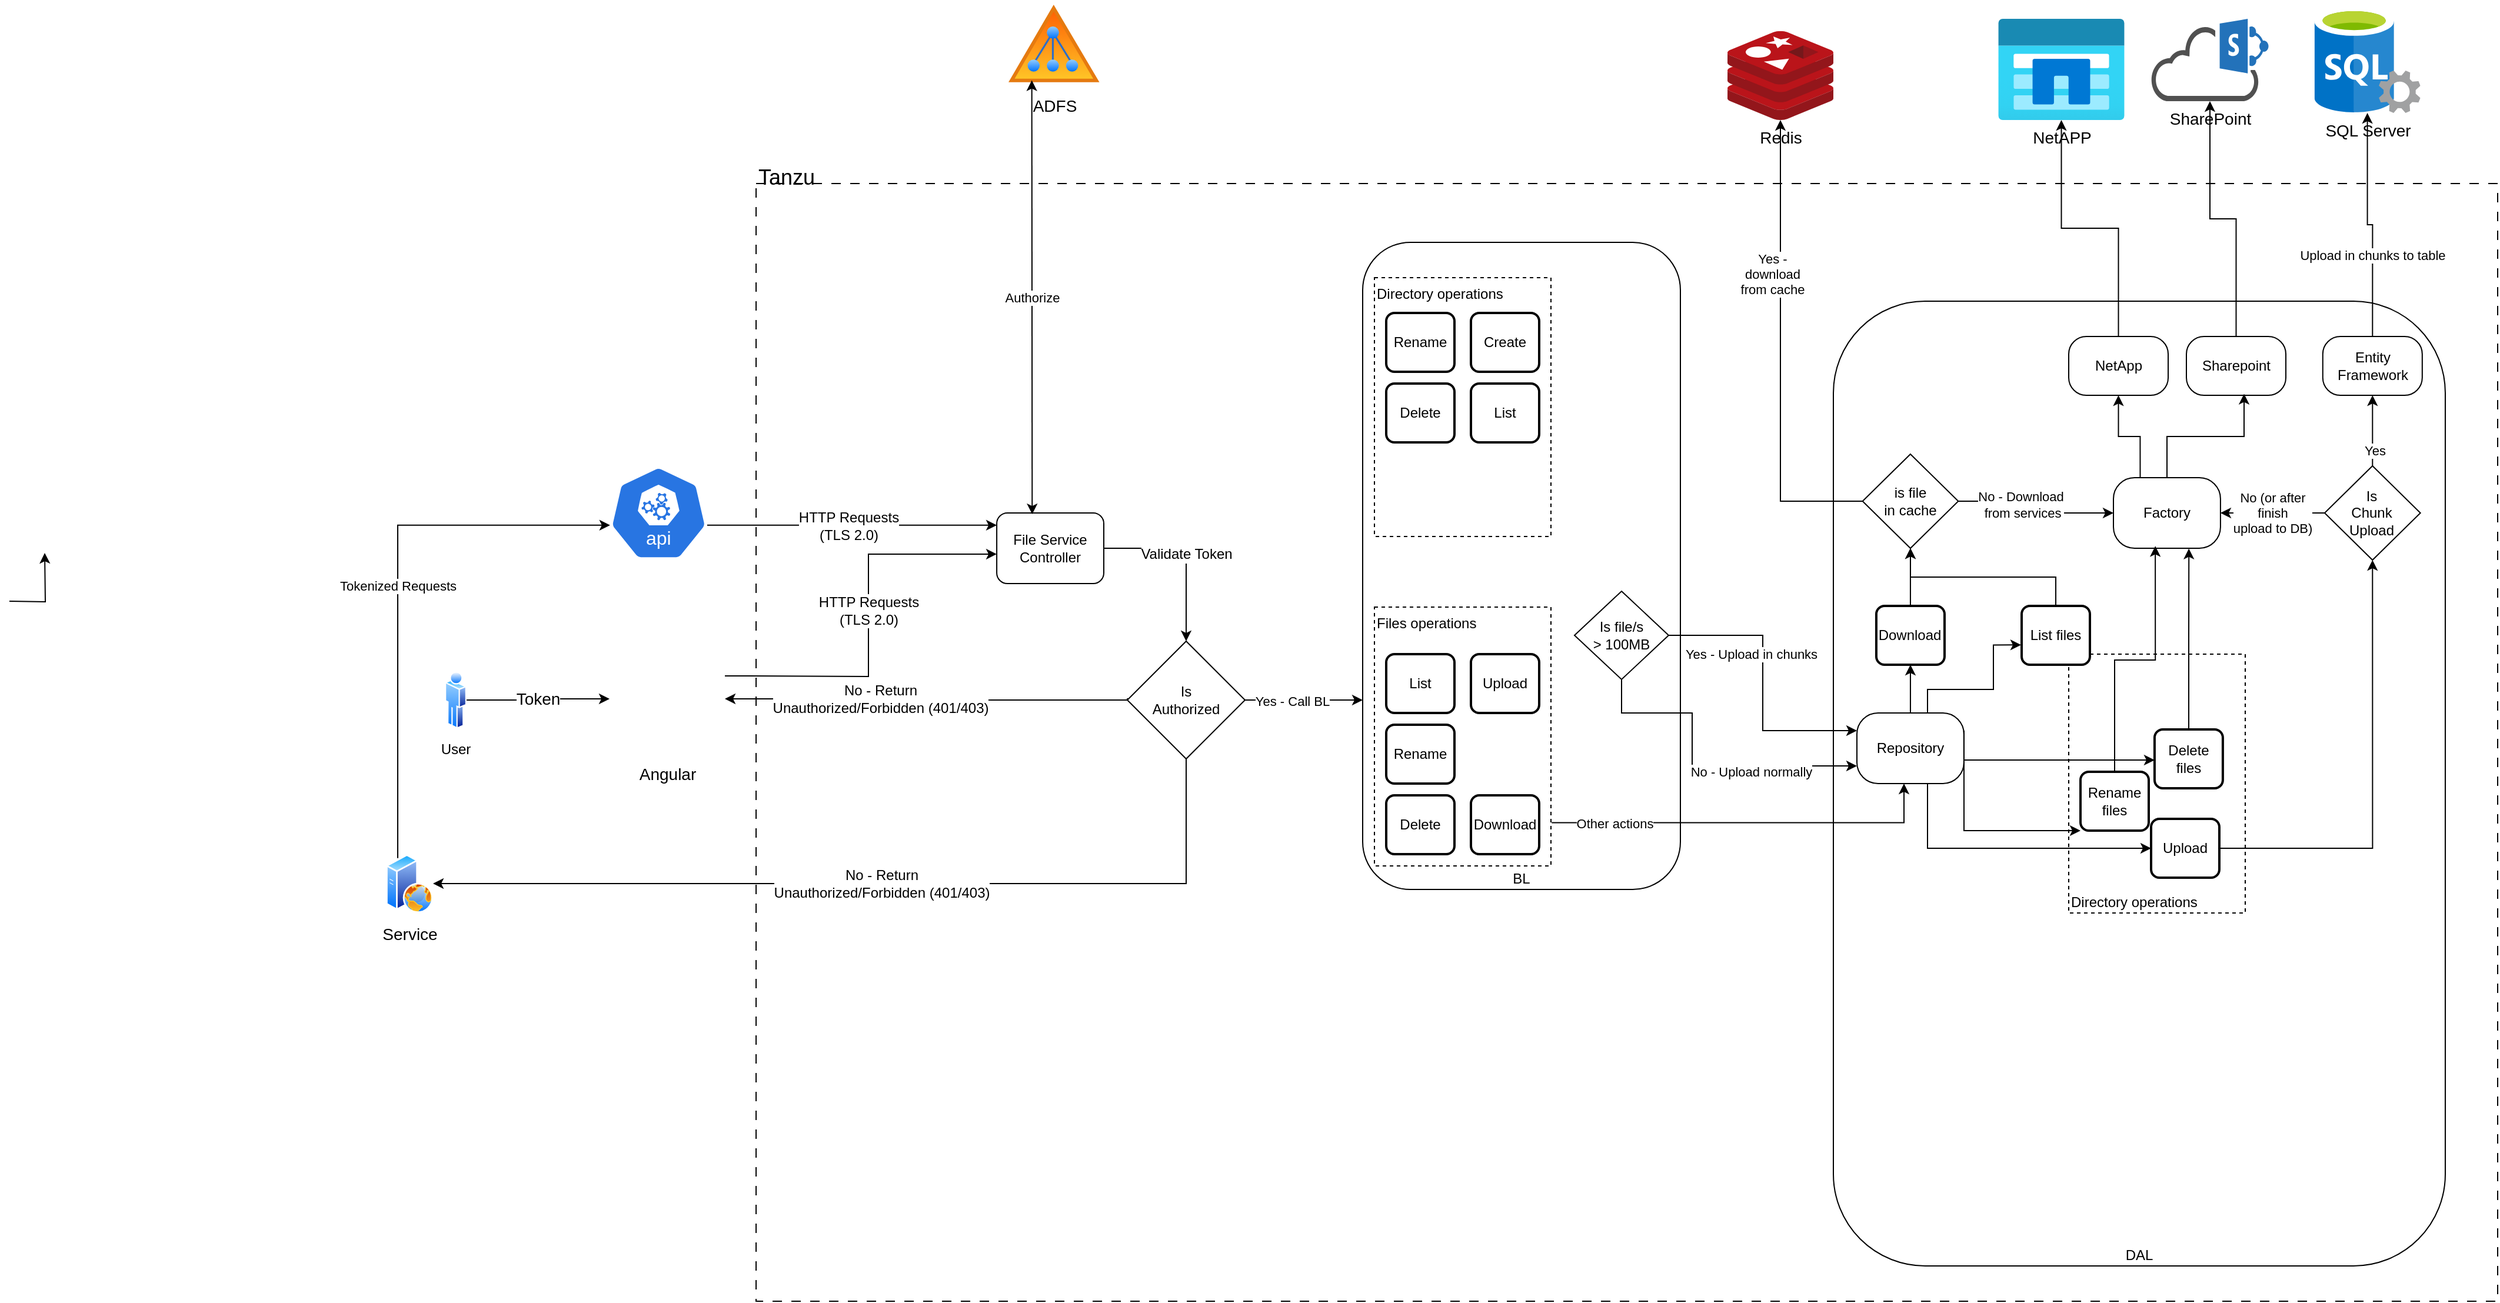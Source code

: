 <mxfile version="26.0.16">
  <diagram name="Page-1" id="DkCKMyg1tVyzqoW7HSBp">
    <mxGraphModel dx="5641" dy="2379" grid="1" gridSize="10" guides="1" tooltips="1" connect="1" arrows="1" fold="1" page="1" pageScale="1" pageWidth="850" pageHeight="1100" math="0" shadow="0">
      <root>
        <mxCell id="0" />
        <mxCell id="1" parent="0" />
        <mxCell id="cBA7sRYi_IcgjNRqiYrO-47" value="BL" style="rounded=1;whiteSpace=wrap;html=1;verticalAlign=bottom;" vertex="1" parent="1">
          <mxGeometry x="700" y="220" width="270" height="550" as="geometry" />
        </mxCell>
        <mxCell id="cBA7sRYi_IcgjNRqiYrO-193" value="Files operations" style="rounded=0;whiteSpace=wrap;html=1;dashed=1;align=left;verticalAlign=top;" vertex="1" parent="1">
          <mxGeometry x="710" y="530" width="150" height="220" as="geometry" />
        </mxCell>
        <mxCell id="cBA7sRYi_IcgjNRqiYrO-102" value="" style="rounded=0;whiteSpace=wrap;html=1;dashed=1;dashPattern=8 8;fillColor=none;" vertex="1" parent="1">
          <mxGeometry x="184.52" y="170" width="1480" height="950" as="geometry" />
        </mxCell>
        <mxCell id="cBA7sRYi_IcgjNRqiYrO-1" value="&lt;font style=&quot;font-size: 14px;&quot;&gt;Redis&lt;/font&gt;" style="image;sketch=0;aspect=fixed;html=1;points=[];align=center;fontSize=12;image=img/lib/mscae/Cache_Redis_Product.svg;" vertex="1" parent="1">
          <mxGeometry x="1010" y="40.4" width="90" height="75.6" as="geometry" />
        </mxCell>
        <mxCell id="cBA7sRYi_IcgjNRqiYrO-2" value="&lt;font style=&quot;font-size: 14px;&quot;&gt;SQL Server&lt;/font&gt;" style="image;sketch=0;aspect=fixed;html=1;points=[];align=center;fontSize=12;image=img/lib/mscae/SQL_Servers.svg;" vertex="1" parent="1">
          <mxGeometry x="1508.84" y="20" width="90" height="90" as="geometry" />
        </mxCell>
        <mxCell id="cBA7sRYi_IcgjNRqiYrO-3" value="&lt;font style=&quot;font-size: 14px;&quot;&gt;SharePoint&lt;/font&gt;" style="sketch=0;pointerEvents=1;shadow=0;dashed=0;html=1;strokeColor=none;fillColor=#505050;labelPosition=center;verticalLabelPosition=bottom;outlineConnect=0;verticalAlign=top;align=center;shape=mxgraph.office.clouds.cloud_sharepoint;" vertex="1" parent="1">
          <mxGeometry x="1370" y="30" width="100" height="70" as="geometry" />
        </mxCell>
        <mxCell id="cBA7sRYi_IcgjNRqiYrO-4" value="&lt;font style=&quot;font-size: 14px;&quot;&gt;NetAPP&lt;/font&gt;" style="image;aspect=fixed;html=1;points=[];align=center;fontSize=12;image=img/lib/azure2/storage/Azure_NetApp_Files.svg;" vertex="1" parent="1">
          <mxGeometry x="1240" y="30" width="107.5" height="86" as="geometry" />
        </mxCell>
        <mxCell id="cBA7sRYi_IcgjNRqiYrO-5" value="&lt;font style=&quot;font-size: 14px;&quot;&gt;ADFS&lt;/font&gt;" style="image;aspect=fixed;perimeter=ellipsePerimeter;html=1;align=center;shadow=0;dashed=0;spacingTop=3;image=img/lib/active_directory/active_directory.svg;" vertex="1" parent="1">
          <mxGeometry x="395.29" y="14" width="84.71" height="72" as="geometry" />
        </mxCell>
        <mxCell id="cBA7sRYi_IcgjNRqiYrO-35" value="&lt;font style=&quot;font-size: 12px;&quot;&gt;HTTP Requests &lt;br&gt;(TLS 2.0)&lt;/font&gt;" style="edgeStyle=orthogonalEdgeStyle;rounded=0;orthogonalLoop=1;jettySize=auto;html=1;entryX=0;entryY=0.5;entryDx=0;entryDy=0;exitX=1;exitY=0.25;exitDx=0;exitDy=0;" edge="1" parent="1">
          <mxGeometry x="0.06" relative="1" as="geometry">
            <mxPoint x="158.0" y="588.47" as="sourcePoint" />
            <mxPoint x="389.04" y="484.97" as="targetPoint" />
            <Array as="points">
              <mxPoint x="178" y="588.97" />
              <mxPoint x="280" y="588.97" />
              <mxPoint x="280" y="484.97" />
            </Array>
            <mxPoint as="offset" />
          </mxGeometry>
        </mxCell>
        <mxCell id="cBA7sRYi_IcgjNRqiYrO-6" value="&lt;font style=&quot;font-size: 14px;&quot;&gt;Angular&lt;/font&gt;" style="shape=image;html=1;verticalAlign=top;verticalLabelPosition=bottom;labelBackgroundColor=#ffffff;imageAspect=0;aspect=fixed;image=https://cdn0.iconfinder.com/data/icons/long-shadow-web-icons/512/angular-symbol-128.png" vertex="1" parent="1">
          <mxGeometry x="60" y="559" width="98" height="98" as="geometry" />
        </mxCell>
        <mxCell id="cBA7sRYi_IcgjNRqiYrO-17" value="&lt;font style=&quot;font-size: 14px;&quot;&gt;Token&lt;/font&gt;" style="edgeStyle=orthogonalEdgeStyle;rounded=0;orthogonalLoop=1;jettySize=auto;html=1;" edge="1" parent="1" source="cBA7sRYi_IcgjNRqiYrO-13" target="cBA7sRYi_IcgjNRqiYrO-6">
          <mxGeometry relative="1" as="geometry" />
        </mxCell>
        <mxCell id="cBA7sRYi_IcgjNRqiYrO-13" value="User" style="image;aspect=fixed;perimeter=ellipsePerimeter;html=1;align=center;shadow=0;dashed=0;spacingTop=3;image=img/lib/active_directory/user.svg;" vertex="1" parent="1">
          <mxGeometry x="-80" y="584" width="18.5" height="50" as="geometry" />
        </mxCell>
        <mxCell id="cBA7sRYi_IcgjNRqiYrO-24" value="&lt;font style=&quot;font-size: 14px;&quot;&gt;Service&lt;/font&gt;" style="image;aspect=fixed;perimeter=ellipsePerimeter;html=1;align=center;shadow=0;dashed=0;spacingTop=3;image=img/lib/active_directory/web_server.svg;" vertex="1" parent="1">
          <mxGeometry x="-130" y="740" width="40" height="50" as="geometry" />
        </mxCell>
        <mxCell id="cBA7sRYi_IcgjNRqiYrO-45" value="&lt;font style=&quot;font-size: 12px;&quot;&gt;Validate Token&lt;/font&gt;" style="edgeStyle=orthogonalEdgeStyle;rounded=0;orthogonalLoop=1;jettySize=auto;html=1;exitX=1;exitY=0.5;exitDx=0;exitDy=0;entryX=0.5;entryY=0;entryDx=0;entryDy=0;" edge="1" parent="1" source="cBA7sRYi_IcgjNRqiYrO-28" target="cBA7sRYi_IcgjNRqiYrO-43">
          <mxGeometry relative="1" as="geometry" />
        </mxCell>
        <mxCell id="cBA7sRYi_IcgjNRqiYrO-28" value="File Service Controller" style="rounded=1;whiteSpace=wrap;html=1;" vertex="1" parent="1">
          <mxGeometry x="389.04" y="450" width="90.96" height="60" as="geometry" />
        </mxCell>
        <mxCell id="cBA7sRYi_IcgjNRqiYrO-39" value="Authorize" style="endArrow=classic;startArrow=classic;html=1;rounded=0;entryX=0.25;entryY=1;entryDx=0;entryDy=0;exitX=0.331;exitY=0.018;exitDx=0;exitDy=0;exitPerimeter=0;" edge="1" parent="1" source="cBA7sRYi_IcgjNRqiYrO-28" target="cBA7sRYi_IcgjNRqiYrO-5">
          <mxGeometry width="50" height="50" relative="1" as="geometry">
            <mxPoint x="420" y="390" as="sourcePoint" />
            <mxPoint x="470" y="340" as="targetPoint" />
          </mxGeometry>
        </mxCell>
        <mxCell id="cBA7sRYi_IcgjNRqiYrO-46" value="&lt;font style=&quot;font-size: 12px;&quot;&gt;No - Return &lt;br&gt;Unauthorized/Forbidden (401/403)&lt;/font&gt;" style="edgeStyle=orthogonalEdgeStyle;rounded=0;orthogonalLoop=1;jettySize=auto;html=1;exitX=0;exitY=0.5;exitDx=0;exitDy=0;" edge="1" parent="1" source="cBA7sRYi_IcgjNRqiYrO-43" target="cBA7sRYi_IcgjNRqiYrO-6">
          <mxGeometry x="0.23" relative="1" as="geometry">
            <mxPoint as="offset" />
          </mxGeometry>
        </mxCell>
        <mxCell id="cBA7sRYi_IcgjNRqiYrO-51" style="edgeStyle=orthogonalEdgeStyle;rounded=0;orthogonalLoop=1;jettySize=auto;html=1;exitX=0;exitY=0.5;exitDx=0;exitDy=0;" edge="1" parent="1" source="cBA7sRYi_IcgjNRqiYrO-43" target="cBA7sRYi_IcgjNRqiYrO-24">
          <mxGeometry relative="1" as="geometry">
            <Array as="points">
              <mxPoint x="550" y="608" />
              <mxPoint x="550" y="765" />
            </Array>
          </mxGeometry>
        </mxCell>
        <mxCell id="cBA7sRYi_IcgjNRqiYrO-52" value="&lt;font style=&quot;font-size: 12px;&quot;&gt;No - Return &lt;br&gt;Unauthorized/Forbidden (401/403)&lt;/font&gt;" style="edgeLabel;html=1;align=center;verticalAlign=middle;resizable=0;points=[];" vertex="1" connectable="0" parent="cBA7sRYi_IcgjNRqiYrO-51">
          <mxGeometry x="-0.086" relative="1" as="geometry">
            <mxPoint x="-80" as="offset" />
          </mxGeometry>
        </mxCell>
        <mxCell id="cBA7sRYi_IcgjNRqiYrO-113" style="edgeStyle=orthogonalEdgeStyle;rounded=0;orthogonalLoop=1;jettySize=auto;html=1;" edge="1" parent="1" source="cBA7sRYi_IcgjNRqiYrO-43" target="cBA7sRYi_IcgjNRqiYrO-47">
          <mxGeometry relative="1" as="geometry">
            <Array as="points">
              <mxPoint x="670" y="609" />
              <mxPoint x="670" y="609" />
            </Array>
          </mxGeometry>
        </mxCell>
        <mxCell id="cBA7sRYi_IcgjNRqiYrO-114" value="Yes - Call BL" style="edgeLabel;html=1;align=center;verticalAlign=middle;resizable=0;points=[];" vertex="1" connectable="0" parent="cBA7sRYi_IcgjNRqiYrO-113">
          <mxGeometry x="-0.214" y="-1" relative="1" as="geometry">
            <mxPoint as="offset" />
          </mxGeometry>
        </mxCell>
        <mxCell id="cBA7sRYi_IcgjNRqiYrO-43" value="Is &lt;br&gt;Authorized" style="rhombus;whiteSpace=wrap;html=1;" vertex="1" parent="1">
          <mxGeometry x="500" y="559" width="100" height="100" as="geometry" />
        </mxCell>
        <mxCell id="cBA7sRYi_IcgjNRqiYrO-59" value="DAL" style="rounded=1;whiteSpace=wrap;html=1;verticalAlign=bottom;" vertex="1" parent="1">
          <mxGeometry x="1100" y="270" width="520" height="820" as="geometry" />
        </mxCell>
        <mxCell id="cBA7sRYi_IcgjNRqiYrO-63" style="edgeStyle=orthogonalEdgeStyle;rounded=0;orthogonalLoop=1;jettySize=auto;html=1;exitX=0;exitY=0.5;exitDx=0;exitDy=0;entryX=0.5;entryY=1;entryDx=0;entryDy=0;" edge="1" parent="1" target="cBA7sRYi_IcgjNRqiYrO-62">
          <mxGeometry relative="1" as="geometry">
            <mxPoint x="879.04" y="650" as="sourcePoint" />
          </mxGeometry>
        </mxCell>
        <mxCell id="cBA7sRYi_IcgjNRqiYrO-65" style="edgeStyle=orthogonalEdgeStyle;rounded=0;orthogonalLoop=1;jettySize=auto;html=1;" edge="1" parent="1" target="cBA7sRYi_IcgjNRqiYrO-61">
          <mxGeometry relative="1" as="geometry">
            <mxPoint x="970" y="650.034" as="sourcePoint" />
            <Array as="points">
              <mxPoint x="1015" y="650" />
            </Array>
          </mxGeometry>
        </mxCell>
        <mxCell id="cBA7sRYi_IcgjNRqiYrO-75" style="edgeStyle=orthogonalEdgeStyle;rounded=0;orthogonalLoop=1;jettySize=auto;html=1;entryX=1;entryY=0.5;entryDx=0;entryDy=0;" edge="1" parent="1" target="cBA7sRYi_IcgjNRqiYrO-74">
          <mxGeometry relative="1" as="geometry">
            <mxPoint x="1015.517" y="539" as="sourcePoint" />
          </mxGeometry>
        </mxCell>
        <mxCell id="cBA7sRYi_IcgjNRqiYrO-76" style="edgeStyle=orthogonalEdgeStyle;rounded=0;orthogonalLoop=1;jettySize=auto;html=1;entryX=0;entryY=0.5;entryDx=0;entryDy=0;" edge="1" parent="1" target="cBA7sRYi_IcgjNRqiYrO-74">
          <mxGeometry relative="1" as="geometry">
            <mxPoint x="833.586" y="539" as="sourcePoint" />
          </mxGeometry>
        </mxCell>
        <mxCell id="cBA7sRYi_IcgjNRqiYrO-69" style="edgeStyle=orthogonalEdgeStyle;rounded=0;orthogonalLoop=1;jettySize=auto;html=1;exitX=0.995;exitY=0.63;exitDx=0;exitDy=0;exitPerimeter=0;" edge="1" parent="1" source="cBA7sRYi_IcgjNRqiYrO-72" target="cBA7sRYi_IcgjNRqiYrO-28">
          <mxGeometry relative="1" as="geometry">
            <mxPoint x="153.2" y="460.862" as="sourcePoint" />
            <Array as="points">
              <mxPoint x="330" y="460" />
              <mxPoint x="330" y="460" />
            </Array>
          </mxGeometry>
        </mxCell>
        <mxCell id="cBA7sRYi_IcgjNRqiYrO-71" value="&lt;span style=&quot;font-size: 12px;&quot;&gt;HTTP Requests &lt;br&gt;(TLS 2.0)&lt;/span&gt;" style="edgeLabel;html=1;align=center;verticalAlign=middle;resizable=0;points=[];" vertex="1" connectable="0" parent="cBA7sRYi_IcgjNRqiYrO-69">
          <mxGeometry x="-0.276" relative="1" as="geometry">
            <mxPoint x="31" as="offset" />
          </mxGeometry>
        </mxCell>
        <mxCell id="cBA7sRYi_IcgjNRqiYrO-70" value="Tokenized Requests" style="edgeStyle=orthogonalEdgeStyle;rounded=0;orthogonalLoop=1;jettySize=auto;html=1;entryX=0.005;entryY=0.63;entryDx=0;entryDy=0;entryPerimeter=0;" edge="1" parent="1" source="cBA7sRYi_IcgjNRqiYrO-24" target="cBA7sRYi_IcgjNRqiYrO-72">
          <mxGeometry relative="1" as="geometry">
            <mxPoint x="110" y="460.016" as="targetPoint" />
            <Array as="points">
              <mxPoint x="-120" y="460" />
            </Array>
          </mxGeometry>
        </mxCell>
        <mxCell id="cBA7sRYi_IcgjNRqiYrO-72" value="" style="aspect=fixed;sketch=0;html=1;dashed=0;whitespace=wrap;verticalLabelPosition=bottom;verticalAlign=top;fillColor=#2875E2;strokeColor=#ffffff;points=[[0.005,0.63,0],[0.1,0.2,0],[0.9,0.2,0],[0.5,0,0],[0.995,0.63,0],[0.72,0.99,0],[0.5,1,0],[0.28,0.99,0]];shape=mxgraph.kubernetes.icon2;kubernetesLabel=1;prIcon=api" vertex="1" parent="1">
          <mxGeometry x="60" y="410" width="83.33" height="80" as="geometry" />
        </mxCell>
        <mxCell id="cBA7sRYi_IcgjNRqiYrO-199" style="edgeStyle=orthogonalEdgeStyle;rounded=0;orthogonalLoop=1;jettySize=auto;html=1;" edge="1" parent="1">
          <mxGeometry relative="1" as="geometry">
            <mxPoint x="-450" y="525" as="sourcePoint" />
            <mxPoint x="-420" y="484" as="targetPoint" />
          </mxGeometry>
        </mxCell>
        <mxCell id="cBA7sRYi_IcgjNRqiYrO-95" value="Upload" style="rounded=1;whiteSpace=wrap;html=1;absoluteArcSize=1;arcSize=14;strokeWidth=2;" vertex="1" parent="1">
          <mxGeometry x="792" y="570" width="58" height="50" as="geometry" />
        </mxCell>
        <mxCell id="cBA7sRYi_IcgjNRqiYrO-196" style="edgeStyle=orthogonalEdgeStyle;rounded=0;orthogonalLoop=1;jettySize=auto;html=1;exitX=1;exitY=0.5;exitDx=0;exitDy=0;entryX=0;entryY=0.25;entryDx=0;entryDy=0;" edge="1" parent="1" source="cBA7sRYi_IcgjNRqiYrO-99" target="cBA7sRYi_IcgjNRqiYrO-111">
          <mxGeometry relative="1" as="geometry" />
        </mxCell>
        <mxCell id="cBA7sRYi_IcgjNRqiYrO-197" value="Yes - Upload in chunks" style="edgeLabel;html=1;align=center;verticalAlign=middle;resizable=0;points=[];" vertex="1" connectable="0" parent="cBA7sRYi_IcgjNRqiYrO-196">
          <mxGeometry x="-0.526" y="2" relative="1" as="geometry">
            <mxPoint x="13" y="18" as="offset" />
          </mxGeometry>
        </mxCell>
        <mxCell id="cBA7sRYi_IcgjNRqiYrO-99" value="Is file/s &lt;br&gt;&amp;gt; 100MB" style="rhombus;whiteSpace=wrap;html=1;" vertex="1" parent="1">
          <mxGeometry x="880" y="516.5" width="80" height="75" as="geometry" />
        </mxCell>
        <mxCell id="cBA7sRYi_IcgjNRqiYrO-103" value="&lt;font style=&quot;font-size: 18px;&quot;&gt;Tanzu&lt;/font&gt;" style="text;html=1;align=center;verticalAlign=middle;resizable=0;points=[];autosize=1;strokeColor=none;fillColor=none;" vertex="1" parent="1">
          <mxGeometry x="175" y="145" width="70" height="40" as="geometry" />
        </mxCell>
        <mxCell id="cBA7sRYi_IcgjNRqiYrO-170" style="edgeStyle=orthogonalEdgeStyle;rounded=0;orthogonalLoop=1;jettySize=auto;html=1;exitX=0.25;exitY=0;exitDx=0;exitDy=0;" edge="1" parent="1" source="cBA7sRYi_IcgjNRqiYrO-108" target="cBA7sRYi_IcgjNRqiYrO-110">
          <mxGeometry relative="1" as="geometry" />
        </mxCell>
        <mxCell id="cBA7sRYi_IcgjNRqiYrO-108" value="Factory" style="rounded=1;whiteSpace=wrap;html=1;arcSize=30;" vertex="1" parent="1">
          <mxGeometry x="1338" y="420" width="90.96" height="60" as="geometry" />
        </mxCell>
        <mxCell id="cBA7sRYi_IcgjNRqiYrO-152" style="edgeStyle=orthogonalEdgeStyle;rounded=0;orthogonalLoop=1;jettySize=auto;html=1;" edge="1" parent="1" source="cBA7sRYi_IcgjNRqiYrO-110" target="cBA7sRYi_IcgjNRqiYrO-4">
          <mxGeometry relative="1" as="geometry" />
        </mxCell>
        <mxCell id="cBA7sRYi_IcgjNRqiYrO-110" value="NetApp" style="rounded=1;whiteSpace=wrap;html=1;arcSize=30;verticalAlign=middle;" vertex="1" parent="1">
          <mxGeometry x="1300" y="300" width="84.52" height="50" as="geometry" />
        </mxCell>
        <mxCell id="cBA7sRYi_IcgjNRqiYrO-111" value="Repository" style="rounded=1;whiteSpace=wrap;html=1;arcSize=30;" vertex="1" parent="1">
          <mxGeometry x="1120" y="620" width="90.96" height="60" as="geometry" />
        </mxCell>
        <mxCell id="cBA7sRYi_IcgjNRqiYrO-120" style="edgeStyle=orthogonalEdgeStyle;rounded=0;orthogonalLoop=1;jettySize=auto;html=1;exitX=0.5;exitY=1;exitDx=0;exitDy=0;entryX=0;entryY=0.75;entryDx=0;entryDy=0;" edge="1" parent="1" source="cBA7sRYi_IcgjNRqiYrO-99" target="cBA7sRYi_IcgjNRqiYrO-111">
          <mxGeometry relative="1" as="geometry">
            <Array as="points">
              <mxPoint x="920" y="620" />
              <mxPoint x="980" y="620" />
              <mxPoint x="980" y="665" />
            </Array>
          </mxGeometry>
        </mxCell>
        <mxCell id="cBA7sRYi_IcgjNRqiYrO-122" value="No - Upload normally" style="edgeLabel;html=1;align=center;verticalAlign=middle;resizable=0;points=[];" vertex="1" connectable="0" parent="cBA7sRYi_IcgjNRqiYrO-120">
          <mxGeometry x="-0.026" y="-2" relative="1" as="geometry">
            <mxPoint x="52" y="5" as="offset" />
          </mxGeometry>
        </mxCell>
        <mxCell id="cBA7sRYi_IcgjNRqiYrO-123" value="Download" style="rounded=1;whiteSpace=wrap;html=1;absoluteArcSize=1;arcSize=14;strokeWidth=2;" vertex="1" parent="1">
          <mxGeometry x="792" y="690" width="58" height="50" as="geometry" />
        </mxCell>
        <mxCell id="cBA7sRYi_IcgjNRqiYrO-124" value="List" style="rounded=1;whiteSpace=wrap;html=1;absoluteArcSize=1;arcSize=14;strokeWidth=2;" vertex="1" parent="1">
          <mxGeometry x="720" y="570" width="58" height="50" as="geometry" />
        </mxCell>
        <mxCell id="cBA7sRYi_IcgjNRqiYrO-125" value="Rename" style="rounded=1;whiteSpace=wrap;html=1;absoluteArcSize=1;arcSize=14;strokeWidth=2;" vertex="1" parent="1">
          <mxGeometry x="720" y="630" width="58" height="50" as="geometry" />
        </mxCell>
        <mxCell id="cBA7sRYi_IcgjNRqiYrO-126" value="Delete" style="rounded=1;whiteSpace=wrap;html=1;absoluteArcSize=1;arcSize=14;strokeWidth=2;" vertex="1" parent="1">
          <mxGeometry x="720" y="690" width="58" height="50" as="geometry" />
        </mxCell>
        <mxCell id="cBA7sRYi_IcgjNRqiYrO-129" style="edgeStyle=orthogonalEdgeStyle;rounded=0;orthogonalLoop=1;jettySize=auto;html=1;exitX=1.004;exitY=0.833;exitDx=0;exitDy=0;exitPerimeter=0;" edge="1" parent="1" source="cBA7sRYi_IcgjNRqiYrO-193">
          <mxGeometry relative="1" as="geometry">
            <mxPoint x="970" y="740" as="sourcePoint" />
            <mxPoint x="1160" y="680" as="targetPoint" />
            <Array as="points">
              <mxPoint x="1160" y="713" />
            </Array>
          </mxGeometry>
        </mxCell>
        <mxCell id="cBA7sRYi_IcgjNRqiYrO-130" value="Other actions" style="edgeLabel;html=1;align=center;verticalAlign=middle;resizable=0;points=[];" vertex="1" connectable="0" parent="cBA7sRYi_IcgjNRqiYrO-129">
          <mxGeometry x="-0.589" y="-1" relative="1" as="geometry">
            <mxPoint x="-15" y="-1" as="offset" />
          </mxGeometry>
        </mxCell>
        <mxCell id="cBA7sRYi_IcgjNRqiYrO-144" style="edgeStyle=orthogonalEdgeStyle;rounded=0;orthogonalLoop=1;jettySize=auto;html=1;entryX=0.5;entryY=1;entryDx=0;entryDy=0;" edge="1" parent="1" source="cBA7sRYi_IcgjNRqiYrO-137" target="cBA7sRYi_IcgjNRqiYrO-143">
          <mxGeometry relative="1" as="geometry" />
        </mxCell>
        <mxCell id="cBA7sRYi_IcgjNRqiYrO-145" value="Yes" style="edgeLabel;html=1;align=center;verticalAlign=middle;resizable=0;points=[];" vertex="1" connectable="0" parent="cBA7sRYi_IcgjNRqiYrO-144">
          <mxGeometry x="-0.565" y="-2" relative="1" as="geometry">
            <mxPoint as="offset" />
          </mxGeometry>
        </mxCell>
        <mxCell id="cBA7sRYi_IcgjNRqiYrO-172" value="No (or after &lt;br&gt;finish &lt;br&gt;upload to DB)" style="edgeStyle=orthogonalEdgeStyle;rounded=0;orthogonalLoop=1;jettySize=auto;html=1;exitX=0;exitY=0.5;exitDx=0;exitDy=0;" edge="1" parent="1" source="cBA7sRYi_IcgjNRqiYrO-137" target="cBA7sRYi_IcgjNRqiYrO-108">
          <mxGeometry x="0.001" relative="1" as="geometry">
            <mxPoint as="offset" />
          </mxGeometry>
        </mxCell>
        <mxCell id="cBA7sRYi_IcgjNRqiYrO-137" value="Is &lt;br&gt;Chunk &lt;br&gt;Upload" style="rhombus;whiteSpace=wrap;html=1;" vertex="1" parent="1">
          <mxGeometry x="1517.47" y="410" width="81.37" height="80" as="geometry" />
        </mxCell>
        <mxCell id="cBA7sRYi_IcgjNRqiYrO-151" style="edgeStyle=orthogonalEdgeStyle;rounded=0;orthogonalLoop=1;jettySize=auto;html=1;" edge="1" parent="1" source="cBA7sRYi_IcgjNRqiYrO-138" target="cBA7sRYi_IcgjNRqiYrO-3">
          <mxGeometry relative="1" as="geometry" />
        </mxCell>
        <mxCell id="cBA7sRYi_IcgjNRqiYrO-138" value="Sharepoint" style="rounded=1;whiteSpace=wrap;html=1;arcSize=30;verticalAlign=middle;" vertex="1" parent="1">
          <mxGeometry x="1400" y="300" width="84.52" height="50" as="geometry" />
        </mxCell>
        <mxCell id="cBA7sRYi_IcgjNRqiYrO-146" value="Upload in chunks to table" style="edgeStyle=orthogonalEdgeStyle;rounded=0;orthogonalLoop=1;jettySize=auto;html=1;exitX=0.5;exitY=0;exitDx=0;exitDy=0;" edge="1" parent="1" source="cBA7sRYi_IcgjNRqiYrO-143" target="cBA7sRYi_IcgjNRqiYrO-2">
          <mxGeometry x="-0.286" relative="1" as="geometry">
            <mxPoint as="offset" />
          </mxGeometry>
        </mxCell>
        <mxCell id="cBA7sRYi_IcgjNRqiYrO-143" value="Entity Framework" style="rounded=1;whiteSpace=wrap;html=1;arcSize=30;verticalAlign=middle;" vertex="1" parent="1">
          <mxGeometry x="1515.9" y="300" width="84.52" height="50" as="geometry" />
        </mxCell>
        <mxCell id="cBA7sRYi_IcgjNRqiYrO-163" value="Yes - &lt;br&gt;download &lt;br&gt;from cache" style="edgeStyle=orthogonalEdgeStyle;rounded=0;orthogonalLoop=1;jettySize=auto;html=1;" edge="1" parent="1" source="cBA7sRYi_IcgjNRqiYrO-156" target="cBA7sRYi_IcgjNRqiYrO-1">
          <mxGeometry x="0.337" y="7" relative="1" as="geometry">
            <mxPoint x="1236.74" y="360" as="targetPoint" />
            <mxPoint as="offset" />
          </mxGeometry>
        </mxCell>
        <mxCell id="cBA7sRYi_IcgjNRqiYrO-171" style="edgeStyle=orthogonalEdgeStyle;rounded=0;orthogonalLoop=1;jettySize=auto;html=1;exitX=1;exitY=0.5;exitDx=0;exitDy=0;" edge="1" parent="1" source="cBA7sRYi_IcgjNRqiYrO-156" target="cBA7sRYi_IcgjNRqiYrO-108">
          <mxGeometry relative="1" as="geometry" />
        </mxCell>
        <mxCell id="cBA7sRYi_IcgjNRqiYrO-175" value="&lt;p&gt;No - Download&lt;br&gt;&amp;nbsp;from services&lt;/p&gt;" style="edgeLabel;html=1;align=center;verticalAlign=middle;resizable=0;points=[];" vertex="1" connectable="0" parent="cBA7sRYi_IcgjNRqiYrO-171">
          <mxGeometry x="-0.251" y="-3" relative="1" as="geometry">
            <mxPoint as="offset" />
          </mxGeometry>
        </mxCell>
        <mxCell id="cBA7sRYi_IcgjNRqiYrO-156" value="is file &lt;br&gt;in cache" style="rhombus;whiteSpace=wrap;html=1;" vertex="1" parent="1">
          <mxGeometry x="1124.79" y="400" width="81.37" height="80" as="geometry" />
        </mxCell>
        <mxCell id="cBA7sRYi_IcgjNRqiYrO-157" style="edgeStyle=orthogonalEdgeStyle;rounded=0;orthogonalLoop=1;jettySize=auto;html=1;entryX=0.58;entryY=0.975;entryDx=0;entryDy=0;entryPerimeter=0;" edge="1" parent="1" source="cBA7sRYi_IcgjNRqiYrO-108" target="cBA7sRYi_IcgjNRqiYrO-138">
          <mxGeometry relative="1" as="geometry" />
        </mxCell>
        <mxCell id="cBA7sRYi_IcgjNRqiYrO-200" value="Directory operations" style="rounded=0;whiteSpace=wrap;html=1;dashed=1;align=left;verticalAlign=top;" vertex="1" parent="1">
          <mxGeometry x="710" y="250" width="150" height="220" as="geometry" />
        </mxCell>
        <mxCell id="cBA7sRYi_IcgjNRqiYrO-201" value="Create" style="rounded=1;whiteSpace=wrap;html=1;absoluteArcSize=1;arcSize=14;strokeWidth=2;" vertex="1" parent="1">
          <mxGeometry x="792" y="280" width="58" height="50" as="geometry" />
        </mxCell>
        <mxCell id="cBA7sRYi_IcgjNRqiYrO-203" value="List" style="rounded=1;whiteSpace=wrap;html=1;absoluteArcSize=1;arcSize=14;strokeWidth=2;" vertex="1" parent="1">
          <mxGeometry x="792" y="340" width="58" height="50" as="geometry" />
        </mxCell>
        <mxCell id="cBA7sRYi_IcgjNRqiYrO-204" value="Rename" style="rounded=1;whiteSpace=wrap;html=1;absoluteArcSize=1;arcSize=14;strokeWidth=2;" vertex="1" parent="1">
          <mxGeometry x="720" y="280" width="58" height="50" as="geometry" />
        </mxCell>
        <mxCell id="cBA7sRYi_IcgjNRqiYrO-213" value="Directory operations" style="rounded=0;whiteSpace=wrap;html=1;dashed=1;align=left;verticalAlign=bottom;" vertex="1" parent="1">
          <mxGeometry x="1300" y="570" width="150" height="220" as="geometry" />
        </mxCell>
        <mxCell id="cBA7sRYi_IcgjNRqiYrO-205" value="Delete" style="rounded=1;whiteSpace=wrap;html=1;absoluteArcSize=1;arcSize=14;strokeWidth=2;" vertex="1" parent="1">
          <mxGeometry x="720" y="340" width="58" height="50" as="geometry" />
        </mxCell>
        <mxCell id="cBA7sRYi_IcgjNRqiYrO-177" value="Delete files" style="rounded=1;whiteSpace=wrap;html=1;absoluteArcSize=1;arcSize=14;strokeWidth=2;" vertex="1" parent="1">
          <mxGeometry x="1372.96" y="634" width="58" height="50" as="geometry" />
        </mxCell>
        <mxCell id="cBA7sRYi_IcgjNRqiYrO-158" value="Upload" style="rounded=1;whiteSpace=wrap;html=1;absoluteArcSize=1;arcSize=14;strokeWidth=2;" vertex="1" parent="1">
          <mxGeometry x="1370" y="710" width="58" height="50" as="geometry" />
        </mxCell>
        <mxCell id="cBA7sRYi_IcgjNRqiYrO-176" value="Rename files" style="rounded=1;whiteSpace=wrap;html=1;absoluteArcSize=1;arcSize=14;strokeWidth=2;" vertex="1" parent="1">
          <mxGeometry x="1310" y="670" width="58" height="50" as="geometry" />
        </mxCell>
        <mxCell id="cBA7sRYi_IcgjNRqiYrO-169" value="List files" style="rounded=1;whiteSpace=wrap;html=1;absoluteArcSize=1;arcSize=14;strokeWidth=2;" vertex="1" parent="1">
          <mxGeometry x="1260" y="529" width="58" height="50" as="geometry" />
        </mxCell>
        <mxCell id="cBA7sRYi_IcgjNRqiYrO-161" value="Download" style="rounded=1;whiteSpace=wrap;html=1;absoluteArcSize=1;arcSize=14;strokeWidth=2;" vertex="1" parent="1">
          <mxGeometry x="1136.48" y="529" width="58" height="50" as="geometry" />
        </mxCell>
        <mxCell id="cBA7sRYi_IcgjNRqiYrO-180" style="edgeStyle=orthogonalEdgeStyle;rounded=0;orthogonalLoop=1;jettySize=auto;html=1;entryX=0.391;entryY=0.969;entryDx=0;entryDy=0;entryPerimeter=0;" edge="1" parent="1" source="cBA7sRYi_IcgjNRqiYrO-176" target="cBA7sRYi_IcgjNRqiYrO-108">
          <mxGeometry relative="1" as="geometry" />
        </mxCell>
        <mxCell id="cBA7sRYi_IcgjNRqiYrO-181" style="edgeStyle=orthogonalEdgeStyle;rounded=0;orthogonalLoop=1;jettySize=auto;html=1;entryX=0.705;entryY=1.005;entryDx=0;entryDy=0;entryPerimeter=0;" edge="1" parent="1" source="cBA7sRYi_IcgjNRqiYrO-177" target="cBA7sRYi_IcgjNRqiYrO-108">
          <mxGeometry relative="1" as="geometry" />
        </mxCell>
        <mxCell id="cBA7sRYi_IcgjNRqiYrO-211" style="edgeStyle=orthogonalEdgeStyle;rounded=0;orthogonalLoop=1;jettySize=auto;html=1;" edge="1" parent="1" source="cBA7sRYi_IcgjNRqiYrO-111" target="cBA7sRYi_IcgjNRqiYrO-177">
          <mxGeometry relative="1" as="geometry">
            <Array as="points">
              <mxPoint x="1250" y="660" />
              <mxPoint x="1250" y="660" />
            </Array>
          </mxGeometry>
        </mxCell>
        <mxCell id="cBA7sRYi_IcgjNRqiYrO-179" style="edgeStyle=orthogonalEdgeStyle;rounded=0;orthogonalLoop=1;jettySize=auto;html=1;exitX=1;exitY=0.25;exitDx=0;exitDy=0;" edge="1" parent="1" source="cBA7sRYi_IcgjNRqiYrO-111" target="cBA7sRYi_IcgjNRqiYrO-176">
          <mxGeometry relative="1" as="geometry">
            <Array as="points">
              <mxPoint x="1211" y="720" />
            </Array>
          </mxGeometry>
        </mxCell>
        <mxCell id="cBA7sRYi_IcgjNRqiYrO-182" style="edgeStyle=orthogonalEdgeStyle;rounded=0;orthogonalLoop=1;jettySize=auto;html=1;entryX=-0.009;entryY=0.663;entryDx=0;entryDy=0;entryPerimeter=0;" edge="1" parent="1" source="cBA7sRYi_IcgjNRqiYrO-111" target="cBA7sRYi_IcgjNRqiYrO-169">
          <mxGeometry relative="1" as="geometry">
            <Array as="points">
              <mxPoint x="1180" y="600" />
              <mxPoint x="1236" y="600" />
              <mxPoint x="1236" y="562" />
            </Array>
          </mxGeometry>
        </mxCell>
        <mxCell id="cBA7sRYi_IcgjNRqiYrO-173" style="edgeStyle=orthogonalEdgeStyle;rounded=0;orthogonalLoop=1;jettySize=auto;html=1;exitX=0.5;exitY=0;exitDx=0;exitDy=0;" edge="1" parent="1" source="cBA7sRYi_IcgjNRqiYrO-169" target="cBA7sRYi_IcgjNRqiYrO-156">
          <mxGeometry relative="1" as="geometry" />
        </mxCell>
        <mxCell id="cBA7sRYi_IcgjNRqiYrO-162" style="edgeStyle=orthogonalEdgeStyle;rounded=0;orthogonalLoop=1;jettySize=auto;html=1;entryX=0.5;entryY=1;entryDx=0;entryDy=0;" edge="1" parent="1" source="cBA7sRYi_IcgjNRqiYrO-161" target="cBA7sRYi_IcgjNRqiYrO-156">
          <mxGeometry relative="1" as="geometry" />
        </mxCell>
        <mxCell id="cBA7sRYi_IcgjNRqiYrO-166" style="edgeStyle=orthogonalEdgeStyle;rounded=0;orthogonalLoop=1;jettySize=auto;html=1;exitX=0.5;exitY=0;exitDx=0;exitDy=0;entryX=0.5;entryY=1;entryDx=0;entryDy=0;" edge="1" parent="1" source="cBA7sRYi_IcgjNRqiYrO-111" target="cBA7sRYi_IcgjNRqiYrO-161">
          <mxGeometry relative="1" as="geometry" />
        </mxCell>
        <mxCell id="cBA7sRYi_IcgjNRqiYrO-160" style="edgeStyle=orthogonalEdgeStyle;rounded=0;orthogonalLoop=1;jettySize=auto;html=1;entryX=0;entryY=0.5;entryDx=0;entryDy=0;" edge="1" parent="1" source="cBA7sRYi_IcgjNRqiYrO-111" target="cBA7sRYi_IcgjNRqiYrO-158">
          <mxGeometry relative="1" as="geometry">
            <Array as="points">
              <mxPoint x="1180" y="735" />
            </Array>
          </mxGeometry>
        </mxCell>
        <mxCell id="cBA7sRYi_IcgjNRqiYrO-164" style="edgeStyle=orthogonalEdgeStyle;rounded=0;orthogonalLoop=1;jettySize=auto;html=1;exitX=1;exitY=0.5;exitDx=0;exitDy=0;entryX=0.5;entryY=1;entryDx=0;entryDy=0;" edge="1" parent="1" source="cBA7sRYi_IcgjNRqiYrO-158" target="cBA7sRYi_IcgjNRqiYrO-137">
          <mxGeometry relative="1" as="geometry" />
        </mxCell>
      </root>
    </mxGraphModel>
  </diagram>
</mxfile>
